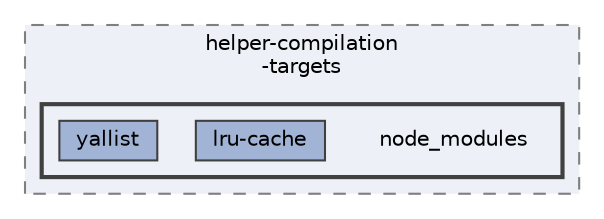 digraph "pkiclassroomrescheduler/src/main/frontend/node_modules/@babel/helper-compilation-targets/node_modules"
{
 // LATEX_PDF_SIZE
  bgcolor="transparent";
  edge [fontname=Helvetica,fontsize=10,labelfontname=Helvetica,labelfontsize=10];
  node [fontname=Helvetica,fontsize=10,shape=box,height=0.2,width=0.4];
  compound=true
  subgraph clusterdir_de465b81b49a09d40610b4e81225e684 {
    graph [ bgcolor="#edf0f7", pencolor="grey50", label="helper-compilation\l-targets", fontname=Helvetica,fontsize=10 style="filled,dashed", URL="dir_de465b81b49a09d40610b4e81225e684.html",tooltip=""]
  subgraph clusterdir_957a57f33e4c3ed97e9a16730103eafd {
    graph [ bgcolor="#edf0f7", pencolor="grey25", label="", fontname=Helvetica,fontsize=10 style="filled,bold", URL="dir_957a57f33e4c3ed97e9a16730103eafd.html",tooltip=""]
    dir_957a57f33e4c3ed97e9a16730103eafd [shape=plaintext, label="node_modules"];
  dir_bffd4893d21ca420a00460a8b9648c98 [label="lru-cache", fillcolor="#a2b4d6", color="grey25", style="filled", URL="dir_bffd4893d21ca420a00460a8b9648c98.html",tooltip=""];
  dir_74bf07c634a7d0bc94ce351808d9fd34 [label="yallist", fillcolor="#a2b4d6", color="grey25", style="filled", URL="dir_74bf07c634a7d0bc94ce351808d9fd34.html",tooltip=""];
  }
  }
}

